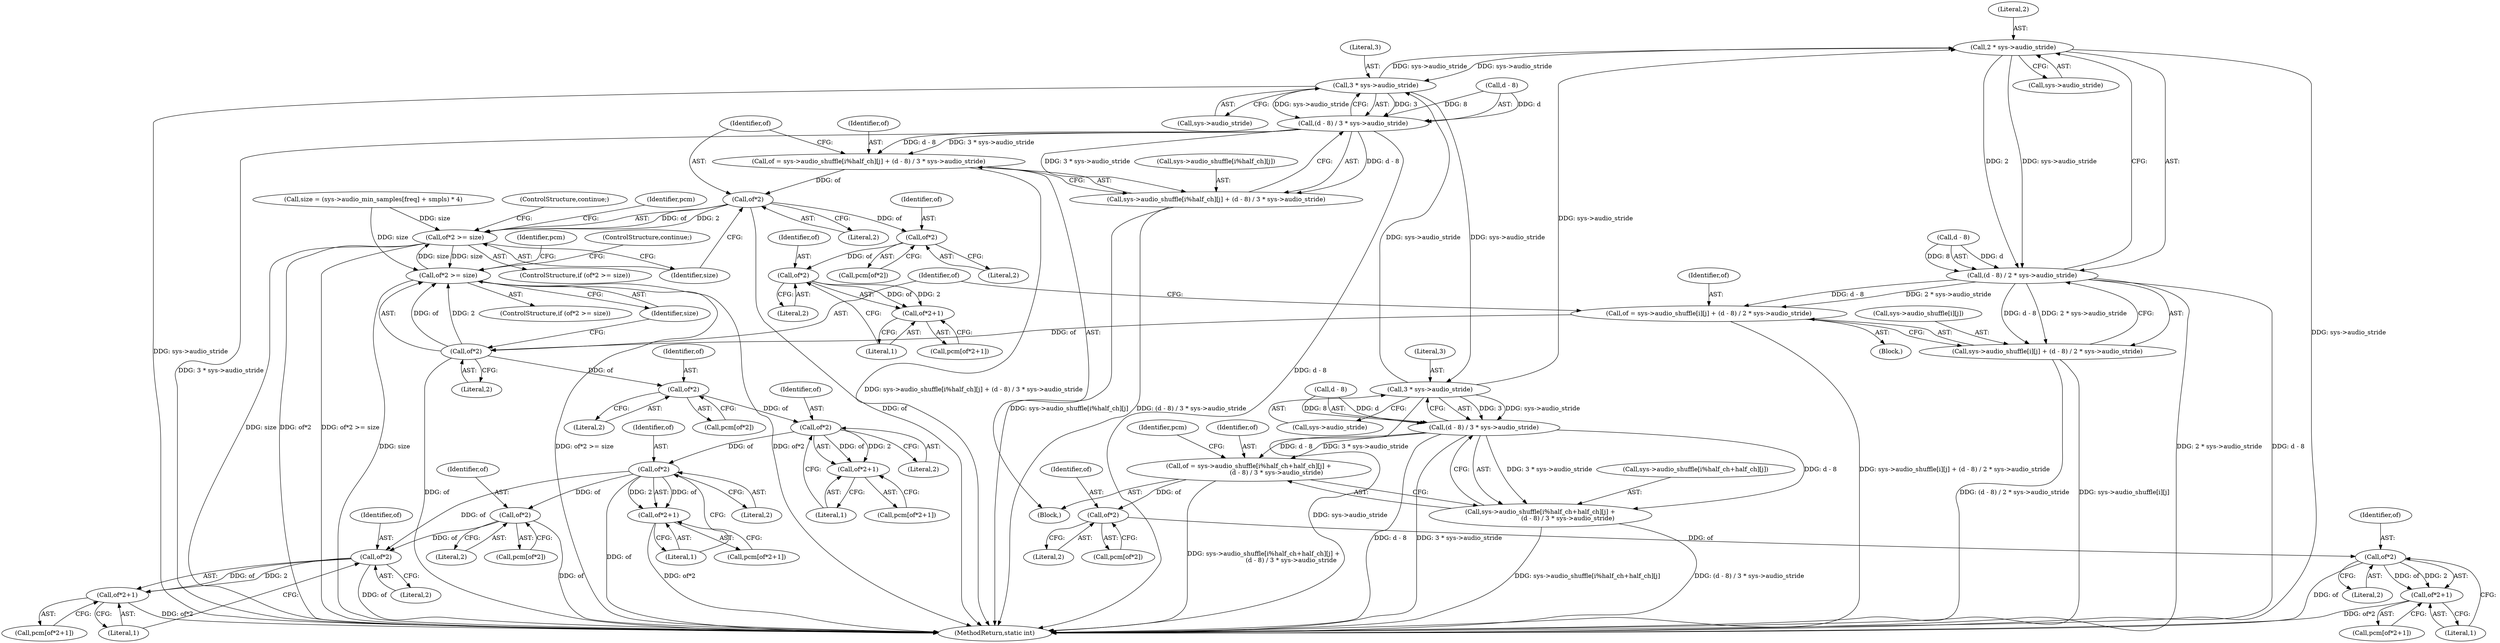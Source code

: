 digraph "0_libav_2d1c0dea5f6b91bec7f5fa53ec050913d851e366@pointer" {
"1000292" [label="(Call,2 * sys->audio_stride)"];
"1000429" [label="(Call,3 * sys->audio_stride)"];
"1000292" [label="(Call,2 * sys->audio_stride)"];
"1000479" [label="(Call,3 * sys->audio_stride)"];
"1000288" [label="(Call,(d - 8) / 2 * sys->audio_stride)"];
"1000278" [label="(Call,of = sys->audio_shuffle[i][j] + (d - 8) / 2 * sys->audio_stride)"];
"1000299" [label="(Call,of*2)"];
"1000298" [label="(Call,of*2 >= size)"];
"1000435" [label="(Call,of*2 >= size)"];
"1000307" [label="(Call,of*2)"];
"1000319" [label="(Call,of*2)"];
"1000318" [label="(Call,of*2+1)"];
"1000332" [label="(Call,of*2)"];
"1000331" [label="(Call,of*2+1)"];
"1000340" [label="(Call,of*2)"];
"1000348" [label="(Call,of*2)"];
"1000347" [label="(Call,of*2+1)"];
"1000280" [label="(Call,sys->audio_shuffle[i][j] + (d - 8) / 2 * sys->audio_stride)"];
"1000425" [label="(Call,(d - 8) / 3 * sys->audio_stride)"];
"1000413" [label="(Call,of = sys->audio_shuffle[i%half_ch][j] + (d - 8) / 3 * sys->audio_stride)"];
"1000436" [label="(Call,of*2)"];
"1000444" [label="(Call,of*2)"];
"1000454" [label="(Call,of*2)"];
"1000453" [label="(Call,of*2+1)"];
"1000415" [label="(Call,sys->audio_shuffle[i%half_ch][j] + (d - 8) / 3 * sys->audio_stride)"];
"1000475" [label="(Call,(d - 8) / 3 * sys->audio_stride)"];
"1000461" [label="(Call,of = sys->audio_shuffle[i%half_ch+half_ch][j] +\n                            (d - 8) / 3 * sys->audio_stride)"];
"1000487" [label="(Call,of*2)"];
"1000497" [label="(Call,of*2)"];
"1000496" [label="(Call,of*2+1)"];
"1000463" [label="(Call,sys->audio_shuffle[i%half_ch+half_ch][j] +\n                            (d - 8) / 3 * sys->audio_stride)"];
"1000351" [label="(Literal,1)"];
"1000307" [label="(Call,of*2)"];
"1000277" [label="(Block,)"];
"1000440" [label="(ControlStructure,continue;)"];
"1000302" [label="(Identifier,size)"];
"1000479" [label="(Call,3 * sys->audio_stride)"];
"1000300" [label="(Identifier,of)"];
"1000415" [label="(Call,sys->audio_shuffle[i%half_ch][j] + (d - 8) / 3 * sys->audio_stride)"];
"1000431" [label="(Call,sys->audio_stride)"];
"1000335" [label="(Literal,1)"];
"1000461" [label="(Call,of = sys->audio_shuffle[i%half_ch+half_ch][j] +\n                            (d - 8) / 3 * sys->audio_stride)"];
"1000499" [label="(Literal,2)"];
"1000297" [label="(ControlStructure,if (of*2 >= size))"];
"1000454" [label="(Call,of*2)"];
"1000341" [label="(Identifier,of)"];
"1000338" [label="(Call,pcm[of*2])"];
"1000301" [label="(Literal,2)"];
"1000486" [label="(Identifier,pcm)"];
"1000354" [label="(Block,)"];
"1000434" [label="(ControlStructure,if (of*2 >= size))"];
"1000475" [label="(Call,(d - 8) / 3 * sys->audio_stride)"];
"1000321" [label="(Literal,2)"];
"1000348" [label="(Call,of*2)"];
"1000320" [label="(Identifier,of)"];
"1000281" [label="(Call,sys->audio_shuffle[i][j])"];
"1000413" [label="(Call,of = sys->audio_shuffle[i%half_ch][j] + (d - 8) / 3 * sys->audio_stride)"];
"1000181" [label="(Call,size = (sys->audio_min_samples[freq] + smpls) * 4)"];
"1000288" [label="(Call,(d - 8) / 2 * sys->audio_stride)"];
"1000318" [label="(Call,of*2+1)"];
"1000516" [label="(MethodReturn,static int)"];
"1000435" [label="(Call,of*2 >= size)"];
"1000349" [label="(Identifier,of)"];
"1000306" [label="(Identifier,pcm)"];
"1000414" [label="(Identifier,of)"];
"1000342" [label="(Literal,2)"];
"1000292" [label="(Call,2 * sys->audio_stride)"];
"1000464" [label="(Call,sys->audio_shuffle[i%half_ch+half_ch][j])"];
"1000485" [label="(Call,pcm[of*2])"];
"1000331" [label="(Call,of*2+1)"];
"1000496" [label="(Call,of*2+1)"];
"1000416" [label="(Call,sys->audio_shuffle[i%half_ch][j])"];
"1000498" [label="(Identifier,of)"];
"1000437" [label="(Identifier,of)"];
"1000299" [label="(Call,of*2)"];
"1000322" [label="(Literal,1)"];
"1000280" [label="(Call,sys->audio_shuffle[i][j] + (d - 8) / 2 * sys->audio_stride)"];
"1000425" [label="(Call,(d - 8) / 3 * sys->audio_stride)"];
"1000334" [label="(Literal,2)"];
"1000309" [label="(Literal,2)"];
"1000489" [label="(Literal,2)"];
"1000488" [label="(Identifier,of)"];
"1000347" [label="(Call,of*2+1)"];
"1000436" [label="(Call,of*2)"];
"1000476" [label="(Call,d - 8)"];
"1000316" [label="(Call,pcm[of*2+1])"];
"1000289" [label="(Call,d - 8)"];
"1000305" [label="(Call,pcm[of*2])"];
"1000430" [label="(Literal,3)"];
"1000303" [label="(ControlStructure,continue;)"];
"1000443" [label="(Identifier,pcm)"];
"1000451" [label="(Call,pcm[of*2+1])"];
"1000294" [label="(Call,sys->audio_stride)"];
"1000446" [label="(Literal,2)"];
"1000481" [label="(Call,sys->audio_stride)"];
"1000340" [label="(Call,of*2)"];
"1000332" [label="(Call,of*2)"];
"1000438" [label="(Literal,2)"];
"1000480" [label="(Literal,3)"];
"1000453" [label="(Call,of*2+1)"];
"1000429" [label="(Call,3 * sys->audio_stride)"];
"1000444" [label="(Call,of*2)"];
"1000497" [label="(Call,of*2)"];
"1000457" [label="(Literal,1)"];
"1000278" [label="(Call,of = sys->audio_shuffle[i][j] + (d - 8) / 2 * sys->audio_stride)"];
"1000279" [label="(Identifier,of)"];
"1000298" [label="(Call,of*2 >= size)"];
"1000439" [label="(Identifier,size)"];
"1000445" [label="(Identifier,of)"];
"1000455" [label="(Identifier,of)"];
"1000456" [label="(Literal,2)"];
"1000308" [label="(Identifier,of)"];
"1000500" [label="(Literal,1)"];
"1000494" [label="(Call,pcm[of*2+1])"];
"1000462" [label="(Identifier,of)"];
"1000329" [label="(Call,pcm[of*2+1])"];
"1000442" [label="(Call,pcm[of*2])"];
"1000463" [label="(Call,sys->audio_shuffle[i%half_ch+half_ch][j] +\n                            (d - 8) / 3 * sys->audio_stride)"];
"1000350" [label="(Literal,2)"];
"1000293" [label="(Literal,2)"];
"1000345" [label="(Call,pcm[of*2+1])"];
"1000319" [label="(Call,of*2)"];
"1000426" [label="(Call,d - 8)"];
"1000333" [label="(Identifier,of)"];
"1000487" [label="(Call,of*2)"];
"1000292" -> "1000288"  [label="AST: "];
"1000292" -> "1000294"  [label="CFG: "];
"1000293" -> "1000292"  [label="AST: "];
"1000294" -> "1000292"  [label="AST: "];
"1000288" -> "1000292"  [label="CFG: "];
"1000292" -> "1000516"  [label="DDG: sys->audio_stride"];
"1000292" -> "1000288"  [label="DDG: 2"];
"1000292" -> "1000288"  [label="DDG: sys->audio_stride"];
"1000429" -> "1000292"  [label="DDG: sys->audio_stride"];
"1000479" -> "1000292"  [label="DDG: sys->audio_stride"];
"1000292" -> "1000429"  [label="DDG: sys->audio_stride"];
"1000429" -> "1000425"  [label="AST: "];
"1000429" -> "1000431"  [label="CFG: "];
"1000430" -> "1000429"  [label="AST: "];
"1000431" -> "1000429"  [label="AST: "];
"1000425" -> "1000429"  [label="CFG: "];
"1000429" -> "1000516"  [label="DDG: sys->audio_stride"];
"1000429" -> "1000425"  [label="DDG: 3"];
"1000429" -> "1000425"  [label="DDG: sys->audio_stride"];
"1000479" -> "1000429"  [label="DDG: sys->audio_stride"];
"1000429" -> "1000479"  [label="DDG: sys->audio_stride"];
"1000479" -> "1000475"  [label="AST: "];
"1000479" -> "1000481"  [label="CFG: "];
"1000480" -> "1000479"  [label="AST: "];
"1000481" -> "1000479"  [label="AST: "];
"1000475" -> "1000479"  [label="CFG: "];
"1000479" -> "1000516"  [label="DDG: sys->audio_stride"];
"1000479" -> "1000475"  [label="DDG: 3"];
"1000479" -> "1000475"  [label="DDG: sys->audio_stride"];
"1000288" -> "1000280"  [label="AST: "];
"1000289" -> "1000288"  [label="AST: "];
"1000280" -> "1000288"  [label="CFG: "];
"1000288" -> "1000516"  [label="DDG: 2 * sys->audio_stride"];
"1000288" -> "1000516"  [label="DDG: d - 8"];
"1000288" -> "1000278"  [label="DDG: d - 8"];
"1000288" -> "1000278"  [label="DDG: 2 * sys->audio_stride"];
"1000288" -> "1000280"  [label="DDG: d - 8"];
"1000288" -> "1000280"  [label="DDG: 2 * sys->audio_stride"];
"1000289" -> "1000288"  [label="DDG: d"];
"1000289" -> "1000288"  [label="DDG: 8"];
"1000278" -> "1000277"  [label="AST: "];
"1000278" -> "1000280"  [label="CFG: "];
"1000279" -> "1000278"  [label="AST: "];
"1000280" -> "1000278"  [label="AST: "];
"1000300" -> "1000278"  [label="CFG: "];
"1000278" -> "1000516"  [label="DDG: sys->audio_shuffle[i][j] + (d - 8) / 2 * sys->audio_stride"];
"1000278" -> "1000299"  [label="DDG: of"];
"1000299" -> "1000298"  [label="AST: "];
"1000299" -> "1000301"  [label="CFG: "];
"1000300" -> "1000299"  [label="AST: "];
"1000301" -> "1000299"  [label="AST: "];
"1000302" -> "1000299"  [label="CFG: "];
"1000299" -> "1000516"  [label="DDG: of"];
"1000299" -> "1000298"  [label="DDG: of"];
"1000299" -> "1000298"  [label="DDG: 2"];
"1000299" -> "1000307"  [label="DDG: of"];
"1000298" -> "1000297"  [label="AST: "];
"1000298" -> "1000302"  [label="CFG: "];
"1000302" -> "1000298"  [label="AST: "];
"1000303" -> "1000298"  [label="CFG: "];
"1000306" -> "1000298"  [label="CFG: "];
"1000298" -> "1000516"  [label="DDG: of*2 >= size"];
"1000298" -> "1000516"  [label="DDG: of*2"];
"1000298" -> "1000516"  [label="DDG: size"];
"1000181" -> "1000298"  [label="DDG: size"];
"1000435" -> "1000298"  [label="DDG: size"];
"1000298" -> "1000435"  [label="DDG: size"];
"1000435" -> "1000434"  [label="AST: "];
"1000435" -> "1000439"  [label="CFG: "];
"1000436" -> "1000435"  [label="AST: "];
"1000439" -> "1000435"  [label="AST: "];
"1000440" -> "1000435"  [label="CFG: "];
"1000443" -> "1000435"  [label="CFG: "];
"1000435" -> "1000516"  [label="DDG: of*2"];
"1000435" -> "1000516"  [label="DDG: of*2 >= size"];
"1000435" -> "1000516"  [label="DDG: size"];
"1000436" -> "1000435"  [label="DDG: of"];
"1000436" -> "1000435"  [label="DDG: 2"];
"1000181" -> "1000435"  [label="DDG: size"];
"1000307" -> "1000305"  [label="AST: "];
"1000307" -> "1000309"  [label="CFG: "];
"1000308" -> "1000307"  [label="AST: "];
"1000309" -> "1000307"  [label="AST: "];
"1000305" -> "1000307"  [label="CFG: "];
"1000307" -> "1000319"  [label="DDG: of"];
"1000319" -> "1000318"  [label="AST: "];
"1000319" -> "1000321"  [label="CFG: "];
"1000320" -> "1000319"  [label="AST: "];
"1000321" -> "1000319"  [label="AST: "];
"1000322" -> "1000319"  [label="CFG: "];
"1000319" -> "1000318"  [label="DDG: of"];
"1000319" -> "1000318"  [label="DDG: 2"];
"1000319" -> "1000332"  [label="DDG: of"];
"1000318" -> "1000316"  [label="AST: "];
"1000318" -> "1000322"  [label="CFG: "];
"1000322" -> "1000318"  [label="AST: "];
"1000316" -> "1000318"  [label="CFG: "];
"1000332" -> "1000331"  [label="AST: "];
"1000332" -> "1000334"  [label="CFG: "];
"1000333" -> "1000332"  [label="AST: "];
"1000334" -> "1000332"  [label="AST: "];
"1000335" -> "1000332"  [label="CFG: "];
"1000332" -> "1000516"  [label="DDG: of"];
"1000332" -> "1000331"  [label="DDG: of"];
"1000332" -> "1000331"  [label="DDG: 2"];
"1000332" -> "1000340"  [label="DDG: of"];
"1000332" -> "1000348"  [label="DDG: of"];
"1000331" -> "1000329"  [label="AST: "];
"1000331" -> "1000335"  [label="CFG: "];
"1000335" -> "1000331"  [label="AST: "];
"1000329" -> "1000331"  [label="CFG: "];
"1000331" -> "1000516"  [label="DDG: of*2"];
"1000340" -> "1000338"  [label="AST: "];
"1000340" -> "1000342"  [label="CFG: "];
"1000341" -> "1000340"  [label="AST: "];
"1000342" -> "1000340"  [label="AST: "];
"1000338" -> "1000340"  [label="CFG: "];
"1000340" -> "1000516"  [label="DDG: of"];
"1000340" -> "1000348"  [label="DDG: of"];
"1000348" -> "1000347"  [label="AST: "];
"1000348" -> "1000350"  [label="CFG: "];
"1000349" -> "1000348"  [label="AST: "];
"1000350" -> "1000348"  [label="AST: "];
"1000351" -> "1000348"  [label="CFG: "];
"1000348" -> "1000516"  [label="DDG: of"];
"1000348" -> "1000347"  [label="DDG: of"];
"1000348" -> "1000347"  [label="DDG: 2"];
"1000347" -> "1000345"  [label="AST: "];
"1000347" -> "1000351"  [label="CFG: "];
"1000351" -> "1000347"  [label="AST: "];
"1000345" -> "1000347"  [label="CFG: "];
"1000347" -> "1000516"  [label="DDG: of*2"];
"1000281" -> "1000280"  [label="AST: "];
"1000280" -> "1000516"  [label="DDG: sys->audio_shuffle[i][j]"];
"1000280" -> "1000516"  [label="DDG: (d - 8) / 2 * sys->audio_stride"];
"1000425" -> "1000415"  [label="AST: "];
"1000426" -> "1000425"  [label="AST: "];
"1000415" -> "1000425"  [label="CFG: "];
"1000425" -> "1000516"  [label="DDG: d - 8"];
"1000425" -> "1000516"  [label="DDG: 3 * sys->audio_stride"];
"1000425" -> "1000413"  [label="DDG: d - 8"];
"1000425" -> "1000413"  [label="DDG: 3 * sys->audio_stride"];
"1000425" -> "1000415"  [label="DDG: d - 8"];
"1000425" -> "1000415"  [label="DDG: 3 * sys->audio_stride"];
"1000426" -> "1000425"  [label="DDG: d"];
"1000426" -> "1000425"  [label="DDG: 8"];
"1000413" -> "1000354"  [label="AST: "];
"1000413" -> "1000415"  [label="CFG: "];
"1000414" -> "1000413"  [label="AST: "];
"1000415" -> "1000413"  [label="AST: "];
"1000437" -> "1000413"  [label="CFG: "];
"1000413" -> "1000516"  [label="DDG: sys->audio_shuffle[i%half_ch][j] + (d - 8) / 3 * sys->audio_stride"];
"1000413" -> "1000436"  [label="DDG: of"];
"1000436" -> "1000438"  [label="CFG: "];
"1000437" -> "1000436"  [label="AST: "];
"1000438" -> "1000436"  [label="AST: "];
"1000439" -> "1000436"  [label="CFG: "];
"1000436" -> "1000516"  [label="DDG: of"];
"1000436" -> "1000444"  [label="DDG: of"];
"1000444" -> "1000442"  [label="AST: "];
"1000444" -> "1000446"  [label="CFG: "];
"1000445" -> "1000444"  [label="AST: "];
"1000446" -> "1000444"  [label="AST: "];
"1000442" -> "1000444"  [label="CFG: "];
"1000444" -> "1000454"  [label="DDG: of"];
"1000454" -> "1000453"  [label="AST: "];
"1000454" -> "1000456"  [label="CFG: "];
"1000455" -> "1000454"  [label="AST: "];
"1000456" -> "1000454"  [label="AST: "];
"1000457" -> "1000454"  [label="CFG: "];
"1000454" -> "1000453"  [label="DDG: of"];
"1000454" -> "1000453"  [label="DDG: 2"];
"1000453" -> "1000451"  [label="AST: "];
"1000453" -> "1000457"  [label="CFG: "];
"1000457" -> "1000453"  [label="AST: "];
"1000451" -> "1000453"  [label="CFG: "];
"1000416" -> "1000415"  [label="AST: "];
"1000415" -> "1000516"  [label="DDG: (d - 8) / 3 * sys->audio_stride"];
"1000415" -> "1000516"  [label="DDG: sys->audio_shuffle[i%half_ch][j]"];
"1000475" -> "1000463"  [label="AST: "];
"1000476" -> "1000475"  [label="AST: "];
"1000463" -> "1000475"  [label="CFG: "];
"1000475" -> "1000516"  [label="DDG: d - 8"];
"1000475" -> "1000516"  [label="DDG: 3 * sys->audio_stride"];
"1000475" -> "1000461"  [label="DDG: d - 8"];
"1000475" -> "1000461"  [label="DDG: 3 * sys->audio_stride"];
"1000475" -> "1000463"  [label="DDG: d - 8"];
"1000475" -> "1000463"  [label="DDG: 3 * sys->audio_stride"];
"1000476" -> "1000475"  [label="DDG: d"];
"1000476" -> "1000475"  [label="DDG: 8"];
"1000461" -> "1000354"  [label="AST: "];
"1000461" -> "1000463"  [label="CFG: "];
"1000462" -> "1000461"  [label="AST: "];
"1000463" -> "1000461"  [label="AST: "];
"1000486" -> "1000461"  [label="CFG: "];
"1000461" -> "1000516"  [label="DDG: sys->audio_shuffle[i%half_ch+half_ch][j] +\n                            (d - 8) / 3 * sys->audio_stride"];
"1000461" -> "1000487"  [label="DDG: of"];
"1000487" -> "1000485"  [label="AST: "];
"1000487" -> "1000489"  [label="CFG: "];
"1000488" -> "1000487"  [label="AST: "];
"1000489" -> "1000487"  [label="AST: "];
"1000485" -> "1000487"  [label="CFG: "];
"1000487" -> "1000497"  [label="DDG: of"];
"1000497" -> "1000496"  [label="AST: "];
"1000497" -> "1000499"  [label="CFG: "];
"1000498" -> "1000497"  [label="AST: "];
"1000499" -> "1000497"  [label="AST: "];
"1000500" -> "1000497"  [label="CFG: "];
"1000497" -> "1000516"  [label="DDG: of"];
"1000497" -> "1000496"  [label="DDG: of"];
"1000497" -> "1000496"  [label="DDG: 2"];
"1000496" -> "1000494"  [label="AST: "];
"1000496" -> "1000500"  [label="CFG: "];
"1000500" -> "1000496"  [label="AST: "];
"1000494" -> "1000496"  [label="CFG: "];
"1000496" -> "1000516"  [label="DDG: of*2"];
"1000464" -> "1000463"  [label="AST: "];
"1000463" -> "1000516"  [label="DDG: (d - 8) / 3 * sys->audio_stride"];
"1000463" -> "1000516"  [label="DDG: sys->audio_shuffle[i%half_ch+half_ch][j]"];
}
